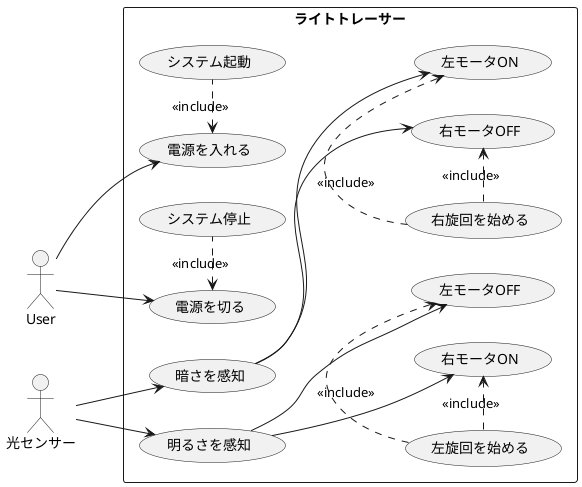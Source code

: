 @startuml ユースケース図
left to right direction
actor User as User
' actor "ライトトレーサー" as RT
actor "光センサー" as S
' actor "左モータ" as LM
' actor "右モータ" as RM
' actor CPU as C
' actor "電源SW" as PS

rectangle ライトトレーサー {
    usecase 右旋回を始める as RS
    usecase 左旋回を始める as LS
    usecase 暗さを感知 as darke
    usecase 明るさを感知 as light
    usecase 右モータON as Ron
    usecase 左モータON as Lon
    usecase 右モータOFF as Roff
    usecase 左モータOFF as Loff
    usecase 電源を入れる as PSon
    usecase 電源を切る as PSoff
    usecase システム起動 as Con
    usecase システム停止 as Coff
    }
S --> darke

S --> light

darke --> Roff
darke --> Lon

light --> Ron
light --> Loff

User --> PSon
User --> PSoff
PSon <. Con: << include >>
PSoff <. Coff: << include >>

RS .> Roff:<< include >>
RS .> Lon: << include >>

LS .> Ron: << include >>
LS .> Loff: << include >>


@enduml

